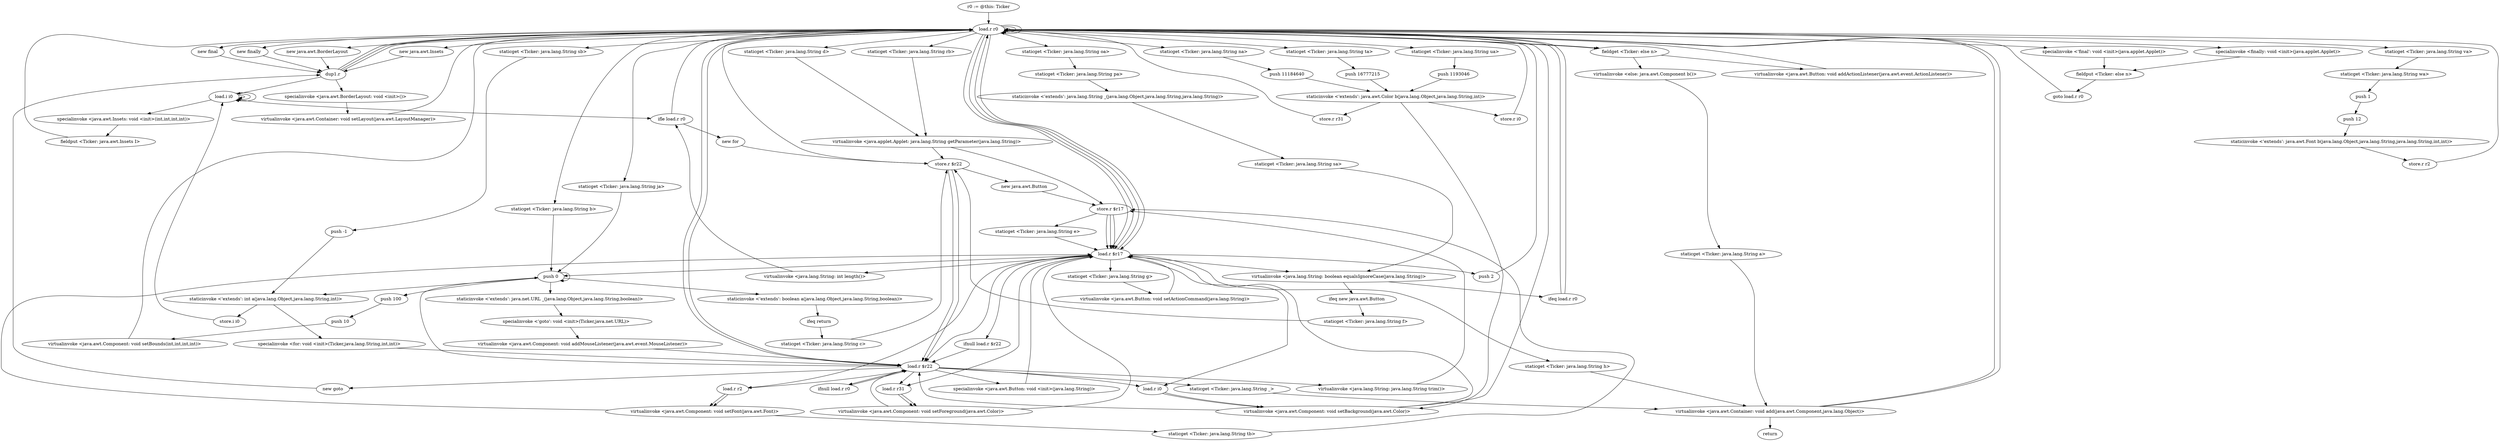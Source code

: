 digraph "" {
    "r0 := @this: Ticker"
    "load.r r0"
    "r0 := @this: Ticker"->"load.r r0";
    "new java.awt.BorderLayout"
    "load.r r0"->"new java.awt.BorderLayout";
    "dup1.r"
    "new java.awt.BorderLayout"->"dup1.r";
    "specialinvoke <java.awt.BorderLayout: void <init>()>"
    "dup1.r"->"specialinvoke <java.awt.BorderLayout: void <init>()>";
    "virtualinvoke <java.awt.Container: void setLayout(java.awt.LayoutManager)>"
    "specialinvoke <java.awt.BorderLayout: void <init>()>"->"virtualinvoke <java.awt.Container: void setLayout(java.awt.LayoutManager)>";
    "virtualinvoke <java.awt.Container: void setLayout(java.awt.LayoutManager)>"->"load.r r0";
    "staticget <Ticker: java.lang.String ja>"
    "load.r r0"->"staticget <Ticker: java.lang.String ja>";
    "push 0"
    "staticget <Ticker: java.lang.String ja>"->"push 0";
    "staticinvoke <'extends': int a(java.lang.Object,java.lang.String,int)>"
    "push 0"->"staticinvoke <'extends': int a(java.lang.Object,java.lang.String,int)>";
    "store.i i0"
    "staticinvoke <'extends': int a(java.lang.Object,java.lang.String,int)>"->"store.i i0";
    "load.i i0"
    "store.i i0"->"load.i i0";
    "ifle load.r r0"
    "load.i i0"->"ifle load.r r0";
    "ifle load.r r0"->"load.r r0";
    "load.r r0"->"load.r r0";
    "staticget <Ticker: java.lang.String na>"
    "load.r r0"->"staticget <Ticker: java.lang.String na>";
    "push 11184640"
    "staticget <Ticker: java.lang.String na>"->"push 11184640";
    "staticinvoke <'extends': java.awt.Color b(java.lang.Object,java.lang.String,int)>"
    "push 11184640"->"staticinvoke <'extends': java.awt.Color b(java.lang.Object,java.lang.String,int)>";
    "virtualinvoke <java.awt.Component: void setBackground(java.awt.Color)>"
    "staticinvoke <'extends': java.awt.Color b(java.lang.Object,java.lang.String,int)>"->"virtualinvoke <java.awt.Component: void setBackground(java.awt.Color)>";
    "virtualinvoke <java.awt.Component: void setBackground(java.awt.Color)>"->"load.r r0";
    "new java.awt.Insets"
    "load.r r0"->"new java.awt.Insets";
    "new java.awt.Insets"->"dup1.r";
    "dup1.r"->"load.i i0";
    "load.i i0"->"load.i i0";
    "load.i i0"->"load.i i0";
    "load.i i0"->"load.i i0";
    "specialinvoke <java.awt.Insets: void <init>(int,int,int,int)>"
    "load.i i0"->"specialinvoke <java.awt.Insets: void <init>(int,int,int,int)>";
    "fieldput <Ticker: java.awt.Insets I>"
    "specialinvoke <java.awt.Insets: void <init>(int,int,int,int)>"->"fieldput <Ticker: java.awt.Insets I>";
    "fieldput <Ticker: java.awt.Insets I>"->"load.r r0";
    "staticget <Ticker: java.lang.String oa>"
    "load.r r0"->"staticget <Ticker: java.lang.String oa>";
    "staticget <Ticker: java.lang.String pa>"
    "staticget <Ticker: java.lang.String oa>"->"staticget <Ticker: java.lang.String pa>";
    "staticinvoke <'extends': java.lang.String _(java.lang.Object,java.lang.String,java.lang.String)>"
    "staticget <Ticker: java.lang.String pa>"->"staticinvoke <'extends': java.lang.String _(java.lang.Object,java.lang.String,java.lang.String)>";
    "staticget <Ticker: java.lang.String sa>"
    "staticinvoke <'extends': java.lang.String _(java.lang.Object,java.lang.String,java.lang.String)>"->"staticget <Ticker: java.lang.String sa>";
    "virtualinvoke <java.lang.String: boolean equalsIgnoreCase(java.lang.String)>"
    "staticget <Ticker: java.lang.String sa>"->"virtualinvoke <java.lang.String: boolean equalsIgnoreCase(java.lang.String)>";
    "ifeq load.r r0"
    "virtualinvoke <java.lang.String: boolean equalsIgnoreCase(java.lang.String)>"->"ifeq load.r r0";
    "ifeq load.r r0"->"load.r r0";
    "new final"
    "load.r r0"->"new final";
    "new final"->"dup1.r";
    "dup1.r"->"load.r r0";
    "specialinvoke <'final': void <init>(java.applet.Applet)>"
    "load.r r0"->"specialinvoke <'final': void <init>(java.applet.Applet)>";
    "fieldput <Ticker: else n>"
    "specialinvoke <'final': void <init>(java.applet.Applet)>"->"fieldput <Ticker: else n>";
    "goto load.r r0"
    "fieldput <Ticker: else n>"->"goto load.r r0";
    "goto load.r r0"->"load.r r0";
    "staticget <Ticker: java.lang.String ta>"
    "load.r r0"->"staticget <Ticker: java.lang.String ta>";
    "push 16777215"
    "staticget <Ticker: java.lang.String ta>"->"push 16777215";
    "push 16777215"->"staticinvoke <'extends': java.awt.Color b(java.lang.Object,java.lang.String,int)>";
    "store.r r31"
    "staticinvoke <'extends': java.awt.Color b(java.lang.Object,java.lang.String,int)>"->"store.r r31";
    "store.r r31"->"load.r r0";
    "staticget <Ticker: java.lang.String ua>"
    "load.r r0"->"staticget <Ticker: java.lang.String ua>";
    "push 1193046"
    "staticget <Ticker: java.lang.String ua>"->"push 1193046";
    "push 1193046"->"staticinvoke <'extends': java.awt.Color b(java.lang.Object,java.lang.String,int)>";
    "store.r i0"
    "staticinvoke <'extends': java.awt.Color b(java.lang.Object,java.lang.String,int)>"->"store.r i0";
    "store.r i0"->"load.r r0";
    "staticget <Ticker: java.lang.String va>"
    "load.r r0"->"staticget <Ticker: java.lang.String va>";
    "staticget <Ticker: java.lang.String wa>"
    "staticget <Ticker: java.lang.String va>"->"staticget <Ticker: java.lang.String wa>";
    "push 1"
    "staticget <Ticker: java.lang.String wa>"->"push 1";
    "push 12"
    "push 1"->"push 12";
    "staticinvoke <'extends': java.awt.Font b(java.lang.Object,java.lang.String,java.lang.String,int,int)>"
    "push 12"->"staticinvoke <'extends': java.awt.Font b(java.lang.Object,java.lang.String,java.lang.String,int,int)>";
    "store.r r2"
    "staticinvoke <'extends': java.awt.Font b(java.lang.Object,java.lang.String,java.lang.String,int,int)>"->"store.r r2";
    "store.r r2"->"load.r r0";
    "staticget <Ticker: java.lang.String rb>"
    "load.r r0"->"staticget <Ticker: java.lang.String rb>";
    "virtualinvoke <java.applet.Applet: java.lang.String getParameter(java.lang.String)>"
    "staticget <Ticker: java.lang.String rb>"->"virtualinvoke <java.applet.Applet: java.lang.String getParameter(java.lang.String)>";
    "store.r $r22"
    "virtualinvoke <java.applet.Applet: java.lang.String getParameter(java.lang.String)>"->"store.r $r22";
    "load.r $r22"
    "store.r $r22"->"load.r $r22";
    "ifnull load.r r0"
    "load.r $r22"->"ifnull load.r r0";
    "ifnull load.r r0"->"load.r $r22";
    "virtualinvoke <java.lang.String: java.lang.String trim()>"
    "load.r $r22"->"virtualinvoke <java.lang.String: java.lang.String trim()>";
    "store.r $r17"
    "virtualinvoke <java.lang.String: java.lang.String trim()>"->"store.r $r17";
    "load.r $r17"
    "store.r $r17"->"load.r $r17";
    "virtualinvoke <java.lang.String: int length()>"
    "load.r $r17"->"virtualinvoke <java.lang.String: int length()>";
    "virtualinvoke <java.lang.String: int length()>"->"ifle load.r r0";
    "new for"
    "ifle load.r r0"->"new for";
    "new for"->"store.r $r22";
    "store.r $r22"->"load.r $r22";
    "load.r $r22"->"load.r r0";
    "load.r r0"->"load.r $r17";
    "push 2"
    "load.r $r17"->"push 2";
    "push 2"->"load.r r0";
    "staticget <Ticker: java.lang.String sb>"
    "load.r r0"->"staticget <Ticker: java.lang.String sb>";
    "push -1"
    "staticget <Ticker: java.lang.String sb>"->"push -1";
    "push -1"->"staticinvoke <'extends': int a(java.lang.Object,java.lang.String,int)>";
    "specialinvoke <for: void <init>(Ticker,java.lang.String,int,int)>"
    "staticinvoke <'extends': int a(java.lang.Object,java.lang.String,int)>"->"specialinvoke <for: void <init>(Ticker,java.lang.String,int,int)>";
    "specialinvoke <for: void <init>(Ticker,java.lang.String,int,int)>"->"load.r $r22";
    "load.r i0"
    "load.r $r22"->"load.r i0";
    "load.r i0"->"virtualinvoke <java.awt.Component: void setBackground(java.awt.Color)>";
    "virtualinvoke <java.awt.Component: void setBackground(java.awt.Color)>"->"load.r $r22";
    "load.r r31"
    "load.r $r22"->"load.r r31";
    "virtualinvoke <java.awt.Component: void setForeground(java.awt.Color)>"
    "load.r r31"->"virtualinvoke <java.awt.Component: void setForeground(java.awt.Color)>";
    "virtualinvoke <java.awt.Component: void setForeground(java.awt.Color)>"->"load.r $r22";
    "load.r r2"
    "load.r $r22"->"load.r r2";
    "virtualinvoke <java.awt.Component: void setFont(java.awt.Font)>"
    "load.r r2"->"virtualinvoke <java.awt.Component: void setFont(java.awt.Font)>";
    "staticget <Ticker: java.lang.String tb>"
    "virtualinvoke <java.awt.Component: void setFont(java.awt.Font)>"->"staticget <Ticker: java.lang.String tb>";
    "staticget <Ticker: java.lang.String tb>"->"store.r $r17";
    "store.r $r17"->"load.r $r17";
    "ifnull load.r $r22"
    "load.r $r17"->"ifnull load.r $r22";
    "ifnull load.r $r22"->"load.r $r22";
    "new goto"
    "load.r $r22"->"new goto";
    "new goto"->"dup1.r";
    "dup1.r"->"load.r r0";
    "load.r r0"->"load.r r0";
    "load.r r0"->"load.r $r17";
    "load.r $r17"->"push 0";
    "staticinvoke <'extends': java.net.URL _(java.lang.Object,java.lang.String,boolean)>"
    "push 0"->"staticinvoke <'extends': java.net.URL _(java.lang.Object,java.lang.String,boolean)>";
    "specialinvoke <'goto': void <init>(Ticker,java.net.URL)>"
    "staticinvoke <'extends': java.net.URL _(java.lang.Object,java.lang.String,boolean)>"->"specialinvoke <'goto': void <init>(Ticker,java.net.URL)>";
    "virtualinvoke <java.awt.Component: void addMouseListener(java.awt.event.MouseListener)>"
    "specialinvoke <'goto': void <init>(Ticker,java.net.URL)>"->"virtualinvoke <java.awt.Component: void addMouseListener(java.awt.event.MouseListener)>";
    "virtualinvoke <java.awt.Component: void addMouseListener(java.awt.event.MouseListener)>"->"load.r $r22";
    "load.r $r22"->"push 0";
    "push 0"->"push 0";
    "push 100"
    "push 0"->"push 100";
    "push 10"
    "push 100"->"push 10";
    "virtualinvoke <java.awt.Component: void setBounds(int,int,int,int)>"
    "push 10"->"virtualinvoke <java.awt.Component: void setBounds(int,int,int,int)>";
    "virtualinvoke <java.awt.Component: void setBounds(int,int,int,int)>"->"load.r r0";
    "load.r r0"->"load.r $r22";
    "staticget <Ticker: java.lang.String _>"
    "load.r $r22"->"staticget <Ticker: java.lang.String _>";
    "virtualinvoke <java.awt.Container: void add(java.awt.Component,java.lang.Object)>"
    "staticget <Ticker: java.lang.String _>"->"virtualinvoke <java.awt.Container: void add(java.awt.Component,java.lang.Object)>";
    "virtualinvoke <java.awt.Container: void add(java.awt.Component,java.lang.Object)>"->"load.r r0";
    "load.r r0"->"load.r r0";
    "fieldget <Ticker: else n>"
    "load.r r0"->"fieldget <Ticker: else n>";
    "virtualinvoke <else: java.awt.Component b()>"
    "fieldget <Ticker: else n>"->"virtualinvoke <else: java.awt.Component b()>";
    "staticget <Ticker: java.lang.String a>"
    "virtualinvoke <else: java.awt.Component b()>"->"staticget <Ticker: java.lang.String a>";
    "staticget <Ticker: java.lang.String a>"->"virtualinvoke <java.awt.Container: void add(java.awt.Component,java.lang.Object)>";
    "virtualinvoke <java.awt.Container: void add(java.awt.Component,java.lang.Object)>"->"load.r r0";
    "staticget <Ticker: java.lang.String b>"
    "load.r r0"->"staticget <Ticker: java.lang.String b>";
    "staticget <Ticker: java.lang.String b>"->"push 0";
    "staticinvoke <'extends': boolean a(java.lang.Object,java.lang.String,boolean)>"
    "push 0"->"staticinvoke <'extends': boolean a(java.lang.Object,java.lang.String,boolean)>";
    "ifeq return"
    "staticinvoke <'extends': boolean a(java.lang.Object,java.lang.String,boolean)>"->"ifeq return";
    "staticget <Ticker: java.lang.String c>"
    "ifeq return"->"staticget <Ticker: java.lang.String c>";
    "staticget <Ticker: java.lang.String c>"->"store.r $r22";
    "store.r $r22"->"load.r r0";
    "staticget <Ticker: java.lang.String d>"
    "load.r r0"->"staticget <Ticker: java.lang.String d>";
    "staticget <Ticker: java.lang.String d>"->"virtualinvoke <java.applet.Applet: java.lang.String getParameter(java.lang.String)>";
    "virtualinvoke <java.applet.Applet: java.lang.String getParameter(java.lang.String)>"->"store.r $r17";
    "staticget <Ticker: java.lang.String e>"
    "store.r $r17"->"staticget <Ticker: java.lang.String e>";
    "staticget <Ticker: java.lang.String e>"->"load.r $r17";
    "load.r $r17"->"virtualinvoke <java.lang.String: boolean equalsIgnoreCase(java.lang.String)>";
    "ifeq new java.awt.Button"
    "virtualinvoke <java.lang.String: boolean equalsIgnoreCase(java.lang.String)>"->"ifeq new java.awt.Button";
    "staticget <Ticker: java.lang.String f>"
    "ifeq new java.awt.Button"->"staticget <Ticker: java.lang.String f>";
    "staticget <Ticker: java.lang.String f>"->"store.r $r22";
    "new java.awt.Button"
    "store.r $r22"->"new java.awt.Button";
    "new java.awt.Button"->"store.r $r17";
    "store.r $r17"->"load.r $r17";
    "load.r $r17"->"load.r $r22";
    "specialinvoke <java.awt.Button: void <init>(java.lang.String)>"
    "load.r $r22"->"specialinvoke <java.awt.Button: void <init>(java.lang.String)>";
    "specialinvoke <java.awt.Button: void <init>(java.lang.String)>"->"load.r $r17";
    "load.r $r17"->"load.r r31";
    "load.r r31"->"virtualinvoke <java.awt.Component: void setForeground(java.awt.Color)>";
    "virtualinvoke <java.awt.Component: void setForeground(java.awt.Color)>"->"load.r $r17";
    "load.r $r17"->"load.r i0";
    "load.r i0"->"virtualinvoke <java.awt.Component: void setBackground(java.awt.Color)>";
    "virtualinvoke <java.awt.Component: void setBackground(java.awt.Color)>"->"load.r $r17";
    "load.r $r17"->"load.r r2";
    "load.r r2"->"virtualinvoke <java.awt.Component: void setFont(java.awt.Font)>";
    "virtualinvoke <java.awt.Component: void setFont(java.awt.Font)>"->"load.r $r17";
    "staticget <Ticker: java.lang.String g>"
    "load.r $r17"->"staticget <Ticker: java.lang.String g>";
    "virtualinvoke <java.awt.Button: void setActionCommand(java.lang.String)>"
    "staticget <Ticker: java.lang.String g>"->"virtualinvoke <java.awt.Button: void setActionCommand(java.lang.String)>";
    "virtualinvoke <java.awt.Button: void setActionCommand(java.lang.String)>"->"load.r $r17";
    "load.r $r17"->"load.r r0";
    "load.r r0"->"fieldget <Ticker: else n>";
    "virtualinvoke <java.awt.Button: void addActionListener(java.awt.event.ActionListener)>"
    "fieldget <Ticker: else n>"->"virtualinvoke <java.awt.Button: void addActionListener(java.awt.event.ActionListener)>";
    "virtualinvoke <java.awt.Button: void addActionListener(java.awt.event.ActionListener)>"->"load.r r0";
    "load.r r0"->"load.r $r17";
    "staticget <Ticker: java.lang.String h>"
    "load.r $r17"->"staticget <Ticker: java.lang.String h>";
    "staticget <Ticker: java.lang.String h>"->"virtualinvoke <java.awt.Container: void add(java.awt.Component,java.lang.Object)>";
    "return"
    "virtualinvoke <java.awt.Container: void add(java.awt.Component,java.lang.Object)>"->"return";
    "ifeq load.r r0"->"load.r r0";
    "new finally"
    "load.r r0"->"new finally";
    "new finally"->"dup1.r";
    "dup1.r"->"load.r r0";
    "specialinvoke <finally: void <init>(java.applet.Applet)>"
    "load.r r0"->"specialinvoke <finally: void <init>(java.applet.Applet)>";
    "specialinvoke <finally: void <init>(java.applet.Applet)>"->"fieldput <Ticker: else n>";
}
